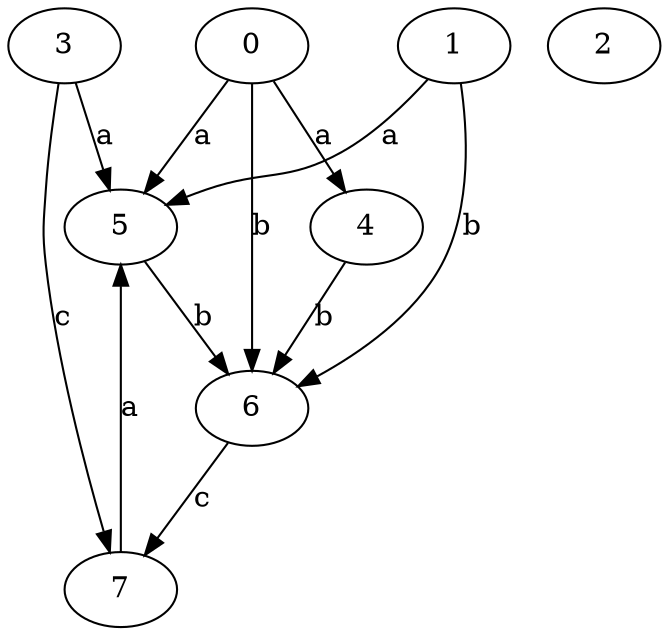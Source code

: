 strict digraph  {
3;
4;
0;
5;
6;
1;
2;
7;
3 -> 5  [label=a];
3 -> 7  [label=c];
4 -> 6  [label=b];
0 -> 4  [label=a];
0 -> 5  [label=a];
0 -> 6  [label=b];
5 -> 6  [label=b];
6 -> 7  [label=c];
1 -> 5  [label=a];
1 -> 6  [label=b];
7 -> 5  [label=a];
}
